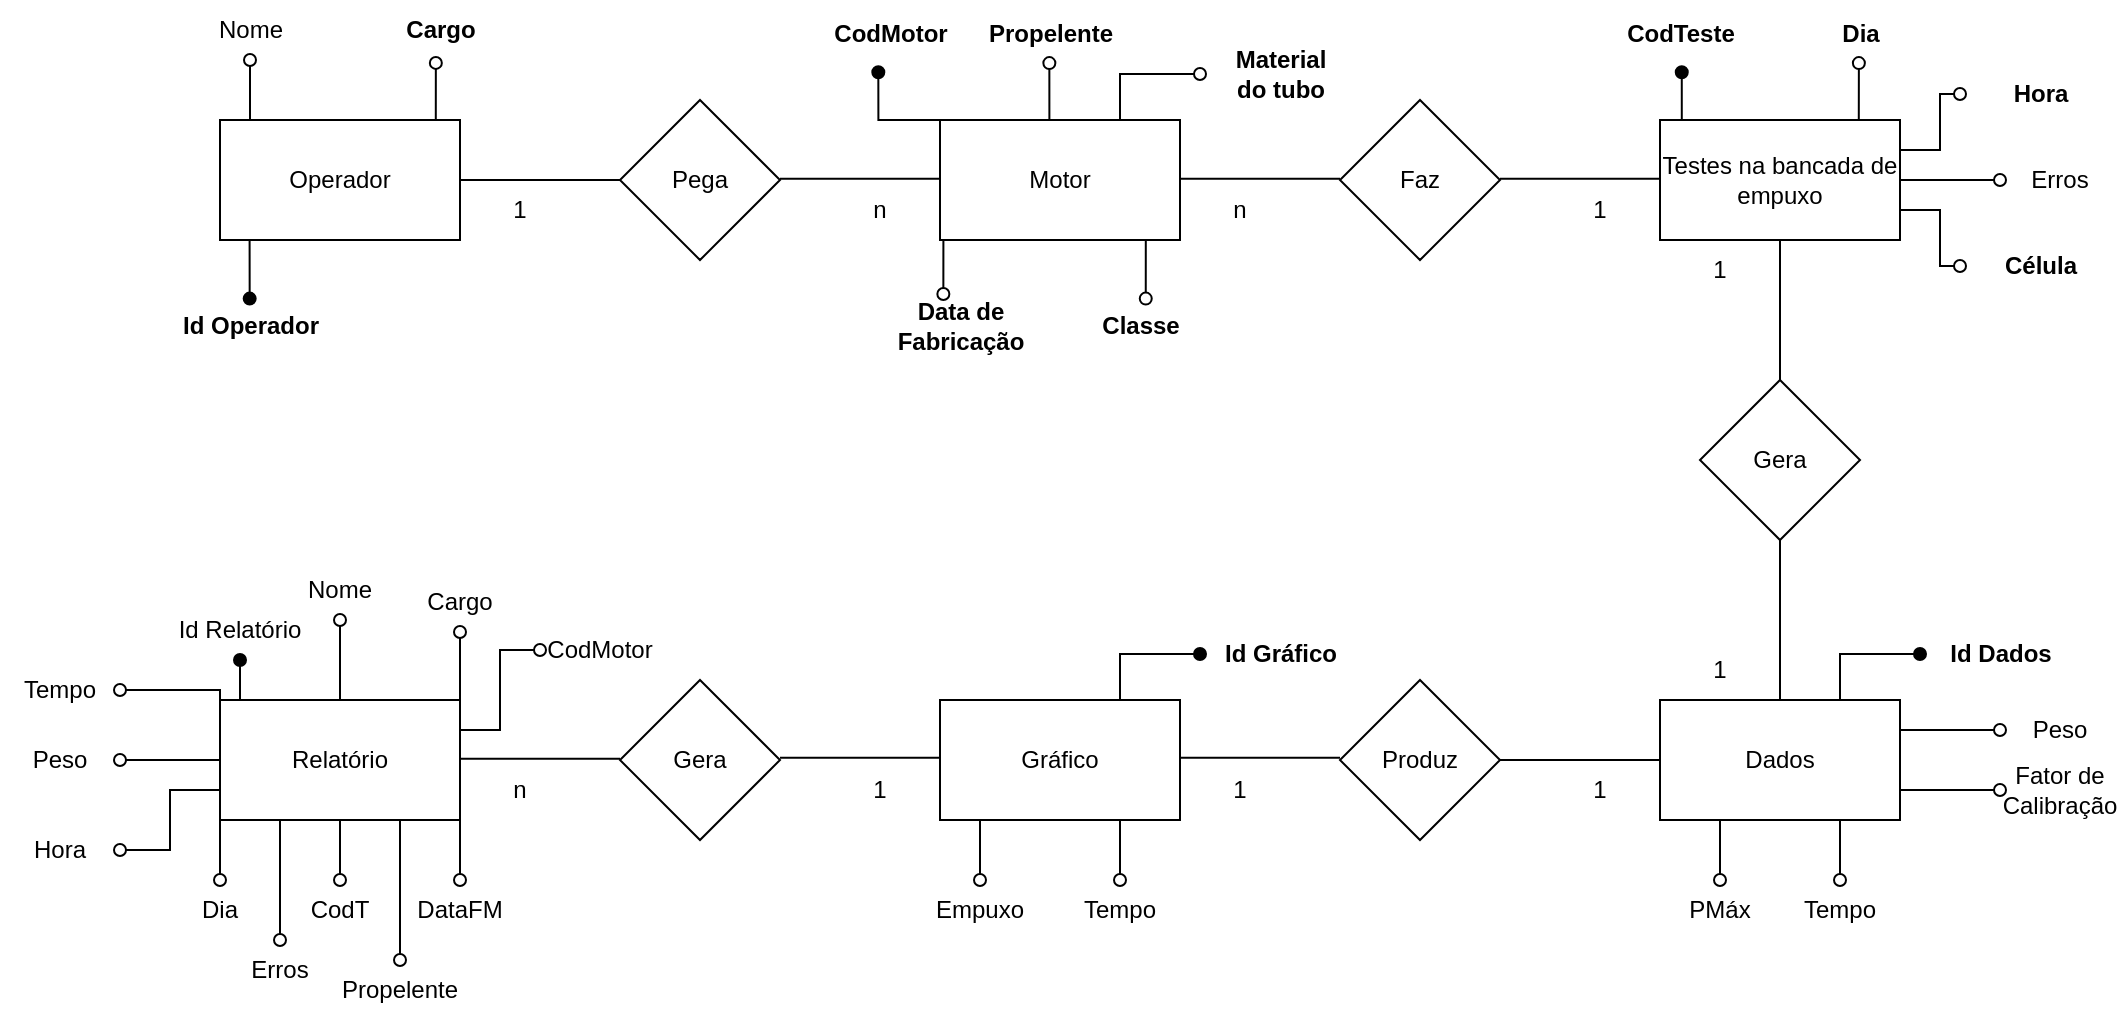 <mxfile version="21.0.7" type="device"><diagram name="Page-1" id="9zQ36o7VcPCeAMFkhz-e"><mxGraphModel dx="1900" dy="545" grid="1" gridSize="10" guides="1" tooltips="1" connect="1" arrows="1" fold="1" page="1" pageScale="1" pageWidth="850" pageHeight="1100" math="0" shadow="0"><root><mxCell id="0"/><mxCell id="1" parent="0"/><mxCell id="m1Lj17-Dzzlbk-t8lDFm-25" style="rounded=0;orthogonalLoop=1;jettySize=auto;html=1;endArrow=oval;endFill=0;" parent="1" edge="1"><mxGeometry relative="1" as="geometry"><mxPoint x="25" y="140" as="targetPoint"/><mxPoint x="25" y="180" as="sourcePoint"/></mxGeometry></mxCell><mxCell id="m1Lj17-Dzzlbk-t8lDFm-48" style="edgeStyle=orthogonalEdgeStyle;rounded=0;orthogonalLoop=1;jettySize=auto;html=1;exitX=0.25;exitY=1;exitDx=0;exitDy=0;entryX=0.498;entryY=-0.027;entryDx=0;entryDy=0;entryPerimeter=0;endArrow=oval;endFill=1;" parent="1" source="m1Lj17-Dzzlbk-t8lDFm-1" target="m1Lj17-Dzzlbk-t8lDFm-47" edge="1"><mxGeometry relative="1" as="geometry"/></mxCell><mxCell id="_v970bKoq1taw9BAe5gU-6" style="edgeStyle=orthogonalEdgeStyle;rounded=0;orthogonalLoop=1;jettySize=auto;html=1;exitX=0.75;exitY=0;exitDx=0;exitDy=0;entryX=0.474;entryY=1.133;entryDx=0;entryDy=0;entryPerimeter=0;endArrow=oval;endFill=0;" parent="1" source="m1Lj17-Dzzlbk-t8lDFm-1" target="m1Lj17-Dzzlbk-t8lDFm-28" edge="1"><mxGeometry relative="1" as="geometry"/></mxCell><mxCell id="m1Lj17-Dzzlbk-t8lDFm-1" value="Operador" style="rounded=0;whiteSpace=wrap;html=1;" parent="1" vertex="1"><mxGeometry x="10" y="170" width="120" height="60" as="geometry"/></mxCell><mxCell id="m1Lj17-Dzzlbk-t8lDFm-2" value="Pega" style="rhombus;whiteSpace=wrap;html=1;" parent="1" vertex="1"><mxGeometry x="210" y="160" width="80" height="80" as="geometry"/></mxCell><mxCell id="m1Lj17-Dzzlbk-t8lDFm-29" style="edgeStyle=orthogonalEdgeStyle;rounded=0;orthogonalLoop=1;jettySize=auto;html=1;exitX=0.25;exitY=0;exitDx=0;exitDy=0;endArrow=oval;endFill=0;entryX=0.496;entryY=1.06;entryDx=0;entryDy=0;entryPerimeter=0;" parent="1" source="m1Lj17-Dzzlbk-t8lDFm-3" target="m1Lj17-Dzzlbk-t8lDFm-30" edge="1"><mxGeometry relative="1" as="geometry"><mxPoint x="400" y="140" as="targetPoint"/></mxGeometry></mxCell><mxCell id="m1Lj17-Dzzlbk-t8lDFm-33" style="edgeStyle=orthogonalEdgeStyle;rounded=0;orthogonalLoop=1;jettySize=auto;html=1;exitX=0.75;exitY=0;exitDx=0;exitDy=0;entryX=0;entryY=0.5;entryDx=0;entryDy=0;endArrow=oval;endFill=0;" parent="1" source="m1Lj17-Dzzlbk-t8lDFm-3" target="m1Lj17-Dzzlbk-t8lDFm-31" edge="1"><mxGeometry relative="1" as="geometry"/></mxCell><mxCell id="m1Lj17-Dzzlbk-t8lDFm-35" style="edgeStyle=orthogonalEdgeStyle;rounded=0;orthogonalLoop=1;jettySize=auto;html=1;exitX=0.25;exitY=1;exitDx=0;exitDy=0;entryX=0.396;entryY=-0.115;entryDx=0;entryDy=0;entryPerimeter=0;endArrow=oval;endFill=0;" parent="1" source="m1Lj17-Dzzlbk-t8lDFm-3" target="m1Lj17-Dzzlbk-t8lDFm-34" edge="1"><mxGeometry relative="1" as="geometry"/></mxCell><mxCell id="m1Lj17-Dzzlbk-t8lDFm-38" style="edgeStyle=orthogonalEdgeStyle;rounded=0;orthogonalLoop=1;jettySize=auto;html=1;exitX=0.75;exitY=1;exitDx=0;exitDy=0;entryX=0.536;entryY=-0.027;entryDx=0;entryDy=0;entryPerimeter=0;endArrow=oval;endFill=0;" parent="1" source="m1Lj17-Dzzlbk-t8lDFm-3" target="m1Lj17-Dzzlbk-t8lDFm-36" edge="1"><mxGeometry relative="1" as="geometry"/></mxCell><mxCell id="m1Lj17-Dzzlbk-t8lDFm-46" style="edgeStyle=orthogonalEdgeStyle;rounded=0;orthogonalLoop=1;jettySize=auto;html=1;exitX=0;exitY=0;exitDx=0;exitDy=0;entryX=0.427;entryY=1.236;entryDx=0;entryDy=0;entryPerimeter=0;endArrow=oval;endFill=1;" parent="1" source="m1Lj17-Dzzlbk-t8lDFm-3" target="m1Lj17-Dzzlbk-t8lDFm-45" edge="1"><mxGeometry relative="1" as="geometry"/></mxCell><mxCell id="m1Lj17-Dzzlbk-t8lDFm-3" value="Motor" style="rounded=0;whiteSpace=wrap;html=1;" parent="1" vertex="1"><mxGeometry x="370" y="170" width="120" height="60" as="geometry"/></mxCell><mxCell id="m1Lj17-Dzzlbk-t8lDFm-4" value="Faz" style="rhombus;whiteSpace=wrap;html=1;" parent="1" vertex="1"><mxGeometry x="570" y="160" width="80" height="80" as="geometry"/></mxCell><mxCell id="m1Lj17-Dzzlbk-t8lDFm-42" style="edgeStyle=orthogonalEdgeStyle;rounded=0;orthogonalLoop=1;jettySize=auto;html=1;exitX=0.25;exitY=0;exitDx=0;exitDy=0;entryX=0.511;entryY=1.236;entryDx=0;entryDy=0;entryPerimeter=0;endArrow=oval;endFill=1;" parent="1" source="m1Lj17-Dzzlbk-t8lDFm-5" target="m1Lj17-Dzzlbk-t8lDFm-39" edge="1"><mxGeometry relative="1" as="geometry"/></mxCell><mxCell id="m1Lj17-Dzzlbk-t8lDFm-43" style="edgeStyle=orthogonalEdgeStyle;rounded=0;orthogonalLoop=1;jettySize=auto;html=1;exitX=0.75;exitY=0;exitDx=0;exitDy=0;entryX=0.493;entryY=1.06;entryDx=0;entryDy=0;entryPerimeter=0;endArrow=oval;endFill=0;" parent="1" source="m1Lj17-Dzzlbk-t8lDFm-5" target="m1Lj17-Dzzlbk-t8lDFm-40" edge="1"><mxGeometry relative="1" as="geometry"/></mxCell><mxCell id="m1Lj17-Dzzlbk-t8lDFm-58" style="edgeStyle=orthogonalEdgeStyle;rounded=0;orthogonalLoop=1;jettySize=auto;html=1;exitX=1;exitY=0.25;exitDx=0;exitDy=0;entryX=0;entryY=0.5;entryDx=0;entryDy=0;endArrow=oval;endFill=0;" parent="1" source="m1Lj17-Dzzlbk-t8lDFm-5" target="m1Lj17-Dzzlbk-t8lDFm-41" edge="1"><mxGeometry relative="1" as="geometry"/></mxCell><mxCell id="_v970bKoq1taw9BAe5gU-20" style="edgeStyle=orthogonalEdgeStyle;rounded=0;orthogonalLoop=1;jettySize=auto;html=1;exitX=1;exitY=0.75;exitDx=0;exitDy=0;entryX=0;entryY=0.5;entryDx=0;entryDy=0;endArrow=oval;endFill=0;" parent="1" source="m1Lj17-Dzzlbk-t8lDFm-5" target="m1Lj17-Dzzlbk-t8lDFm-51" edge="1"><mxGeometry relative="1" as="geometry"><mxPoint x="880" y="215.471" as="targetPoint"/><Array as="points"><mxPoint x="870" y="215"/><mxPoint x="870" y="243"/></Array></mxGeometry></mxCell><mxCell id="NNkuJigLsCKQTz05pJam-2" style="edgeStyle=orthogonalEdgeStyle;rounded=0;orthogonalLoop=1;jettySize=auto;html=1;exitX=1;exitY=0.5;exitDx=0;exitDy=0;entryX=0;entryY=0.5;entryDx=0;entryDy=0;endArrow=oval;endFill=0;" edge="1" parent="1" source="m1Lj17-Dzzlbk-t8lDFm-5" target="NNkuJigLsCKQTz05pJam-1"><mxGeometry relative="1" as="geometry"/></mxCell><mxCell id="m1Lj17-Dzzlbk-t8lDFm-5" value="Testes na bancada de empuxo" style="rounded=0;whiteSpace=wrap;html=1;" parent="1" vertex="1"><mxGeometry x="730" y="170" width="120" height="60" as="geometry"/></mxCell><mxCell id="m1Lj17-Dzzlbk-t8lDFm-6" value="Gera" style="rhombus;whiteSpace=wrap;html=1;" parent="1" vertex="1"><mxGeometry x="750" y="300" width="80" height="80" as="geometry"/></mxCell><mxCell id="m1Lj17-Dzzlbk-t8lDFm-64" style="edgeStyle=orthogonalEdgeStyle;rounded=0;orthogonalLoop=1;jettySize=auto;html=1;exitX=0.75;exitY=0;exitDx=0;exitDy=0;entryX=0;entryY=0.5;entryDx=0;entryDy=0;endArrow=oval;endFill=1;" parent="1" source="m1Lj17-Dzzlbk-t8lDFm-7" target="m1Lj17-Dzzlbk-t8lDFm-65" edge="1"><mxGeometry relative="1" as="geometry"><mxPoint x="820" y="430" as="targetPoint"/></mxGeometry></mxCell><mxCell id="_v970bKoq1taw9BAe5gU-7" style="edgeStyle=orthogonalEdgeStyle;rounded=0;orthogonalLoop=1;jettySize=auto;html=1;exitX=1;exitY=0.25;exitDx=0;exitDy=0;entryX=0;entryY=0.5;entryDx=0;entryDy=0;endArrow=oval;endFill=0;" parent="1" source="m1Lj17-Dzzlbk-t8lDFm-7" target="_v970bKoq1taw9BAe5gU-12" edge="1"><mxGeometry relative="1" as="geometry"><mxPoint x="890" y="475.471" as="targetPoint"/></mxGeometry></mxCell><mxCell id="_v970bKoq1taw9BAe5gU-8" style="edgeStyle=orthogonalEdgeStyle;rounded=0;orthogonalLoop=1;jettySize=auto;html=1;exitX=1;exitY=0.75;exitDx=0;exitDy=0;entryX=0;entryY=0.5;entryDx=0;entryDy=0;endArrow=oval;endFill=0;" parent="1" source="m1Lj17-Dzzlbk-t8lDFm-7" target="_v970bKoq1taw9BAe5gU-13" edge="1"><mxGeometry relative="1" as="geometry"><mxPoint x="890" y="504.882" as="targetPoint"/></mxGeometry></mxCell><mxCell id="_v970bKoq1taw9BAe5gU-10" style="edgeStyle=orthogonalEdgeStyle;rounded=0;orthogonalLoop=1;jettySize=auto;html=1;exitX=0.25;exitY=1;exitDx=0;exitDy=0;endArrow=oval;endFill=0;entryX=0.5;entryY=0;entryDx=0;entryDy=0;" parent="1" source="m1Lj17-Dzzlbk-t8lDFm-7" target="_v970bKoq1taw9BAe5gU-15" edge="1"><mxGeometry relative="1" as="geometry"><mxPoint x="759.706" y="550" as="targetPoint"/></mxGeometry></mxCell><mxCell id="_v970bKoq1taw9BAe5gU-11" style="edgeStyle=orthogonalEdgeStyle;rounded=0;orthogonalLoop=1;jettySize=auto;html=1;exitX=0.75;exitY=1;exitDx=0;exitDy=0;entryX=0.5;entryY=0;entryDx=0;entryDy=0;endArrow=oval;endFill=0;" parent="1" source="m1Lj17-Dzzlbk-t8lDFm-7" target="_v970bKoq1taw9BAe5gU-14" edge="1"><mxGeometry relative="1" as="geometry"><mxPoint x="819.706" y="550" as="targetPoint"/></mxGeometry></mxCell><mxCell id="m1Lj17-Dzzlbk-t8lDFm-7" value="Dados" style="rounded=0;whiteSpace=wrap;html=1;" parent="1" vertex="1"><mxGeometry x="730" y="460" width="120" height="60" as="geometry"/></mxCell><mxCell id="m1Lj17-Dzzlbk-t8lDFm-8" value="Produz" style="rhombus;whiteSpace=wrap;html=1;" parent="1" vertex="1"><mxGeometry x="570" y="450" width="80" height="80" as="geometry"/></mxCell><mxCell id="m1Lj17-Dzzlbk-t8lDFm-67" style="edgeStyle=orthogonalEdgeStyle;rounded=0;orthogonalLoop=1;jettySize=auto;html=1;exitX=0.75;exitY=0;exitDx=0;exitDy=0;entryX=0;entryY=0.5;entryDx=0;entryDy=0;endArrow=oval;endFill=1;" parent="1" source="m1Lj17-Dzzlbk-t8lDFm-16" target="m1Lj17-Dzzlbk-t8lDFm-66" edge="1"><mxGeometry relative="1" as="geometry"><mxPoint x="460" y="430" as="targetPoint"/></mxGeometry></mxCell><mxCell id="_v970bKoq1taw9BAe5gU-2" style="edgeStyle=orthogonalEdgeStyle;rounded=0;orthogonalLoop=1;jettySize=auto;html=1;exitX=0.75;exitY=1;exitDx=0;exitDy=0;entryX=0.5;entryY=0;entryDx=0;entryDy=0;endArrow=oval;endFill=0;" parent="1" source="m1Lj17-Dzzlbk-t8lDFm-16" target="_v970bKoq1taw9BAe5gU-5" edge="1"><mxGeometry relative="1" as="geometry"><mxPoint x="459.706" y="550" as="targetPoint"/></mxGeometry></mxCell><mxCell id="_v970bKoq1taw9BAe5gU-3" style="edgeStyle=orthogonalEdgeStyle;rounded=0;orthogonalLoop=1;jettySize=auto;html=1;exitX=0.25;exitY=1;exitDx=0;exitDy=0;entryX=0.5;entryY=0;entryDx=0;entryDy=0;endArrow=oval;endFill=0;" parent="1" source="m1Lj17-Dzzlbk-t8lDFm-16" target="_v970bKoq1taw9BAe5gU-4" edge="1"><mxGeometry relative="1" as="geometry"><mxPoint x="399.706" y="550" as="targetPoint"/></mxGeometry></mxCell><mxCell id="m1Lj17-Dzzlbk-t8lDFm-16" value="Gráfico" style="rounded=0;whiteSpace=wrap;html=1;" parent="1" vertex="1"><mxGeometry x="370" y="460" width="120" height="60" as="geometry"/></mxCell><mxCell id="m1Lj17-Dzzlbk-t8lDFm-26" value="Nome" style="text;html=1;align=center;verticalAlign=middle;resizable=0;points=[];autosize=1;strokeColor=none;fillColor=none;" parent="1" vertex="1"><mxGeometry x="-5" y="110" width="60" height="30" as="geometry"/></mxCell><mxCell id="m1Lj17-Dzzlbk-t8lDFm-28" value="Cargo" style="text;align=center;fontStyle=1;verticalAlign=middle;spacingLeft=3;spacingRight=3;strokeColor=none;rotatable=0;points=[[0,0.5],[1,0.5]];portConstraint=eastwest;html=1;" parent="1" vertex="1"><mxGeometry x="80" y="112" width="80" height="26" as="geometry"/></mxCell><mxCell id="m1Lj17-Dzzlbk-t8lDFm-30" value="Propelente" style="text;align=center;fontStyle=1;verticalAlign=middle;spacingLeft=3;spacingRight=3;strokeColor=none;rotatable=0;points=[[0,0.5],[1,0.5]];portConstraint=eastwest;html=1;" parent="1" vertex="1"><mxGeometry x="385" y="114" width="80" height="26" as="geometry"/></mxCell><mxCell id="m1Lj17-Dzzlbk-t8lDFm-31" value="Material&lt;br&gt;do tubo" style="text;align=center;fontStyle=1;verticalAlign=middle;spacingLeft=3;spacingRight=3;strokeColor=none;rotatable=0;points=[[0,0.5],[1,0.5]];portConstraint=eastwest;html=1;" parent="1" vertex="1"><mxGeometry x="500" y="134" width="80" height="26" as="geometry"/></mxCell><mxCell id="m1Lj17-Dzzlbk-t8lDFm-34" value="Data de&lt;br&gt;Fabricação" style="text;align=center;fontStyle=1;verticalAlign=middle;spacingLeft=3;spacingRight=3;strokeColor=none;rotatable=0;points=[[0,0.5],[1,0.5]];portConstraint=eastwest;html=1;" parent="1" vertex="1"><mxGeometry x="340" y="260" width="80" height="26" as="geometry"/></mxCell><mxCell id="m1Lj17-Dzzlbk-t8lDFm-36" value="Classe" style="text;align=center;fontStyle=1;verticalAlign=middle;spacingLeft=3;spacingRight=3;strokeColor=none;rotatable=0;points=[[0,0.5],[1,0.5]];portConstraint=eastwest;html=1;" parent="1" vertex="1"><mxGeometry x="430" y="260" width="80" height="26" as="geometry"/></mxCell><mxCell id="m1Lj17-Dzzlbk-t8lDFm-39" value="CodTeste" style="text;align=center;fontStyle=1;verticalAlign=middle;spacingLeft=3;spacingRight=3;strokeColor=none;rotatable=0;points=[[0,0.5],[1,0.5]];portConstraint=eastwest;html=1;" parent="1" vertex="1"><mxGeometry x="700" y="114" width="80" height="26" as="geometry"/></mxCell><mxCell id="m1Lj17-Dzzlbk-t8lDFm-40" value="Dia" style="text;align=center;fontStyle=1;verticalAlign=middle;spacingLeft=3;spacingRight=3;strokeColor=none;rotatable=0;points=[[0,0.5],[1,0.5]];portConstraint=eastwest;html=1;" parent="1" vertex="1"><mxGeometry x="790" y="114" width="80" height="26" as="geometry"/></mxCell><mxCell id="m1Lj17-Dzzlbk-t8lDFm-41" value="Hora" style="text;align=center;fontStyle=1;verticalAlign=middle;spacingLeft=3;spacingRight=3;strokeColor=none;rotatable=0;points=[[0,0.5],[1,0.5]];portConstraint=eastwest;html=1;" parent="1" vertex="1"><mxGeometry x="880" y="144" width="80" height="26" as="geometry"/></mxCell><mxCell id="m1Lj17-Dzzlbk-t8lDFm-45" value="CodMotor" style="text;align=center;fontStyle=1;verticalAlign=middle;spacingLeft=3;spacingRight=3;strokeColor=none;rotatable=0;points=[[0,0.5],[1,0.5]];portConstraint=eastwest;html=1;" parent="1" vertex="1"><mxGeometry x="305" y="114" width="80" height="26" as="geometry"/></mxCell><mxCell id="m1Lj17-Dzzlbk-t8lDFm-47" value="Id Operador" style="text;align=center;fontStyle=1;verticalAlign=middle;spacingLeft=3;spacingRight=3;strokeColor=none;rotatable=0;points=[[0,0.5],[1,0.5]];portConstraint=eastwest;html=1;" parent="1" vertex="1"><mxGeometry x="-15" y="260" width="80" height="26" as="geometry"/></mxCell><mxCell id="m1Lj17-Dzzlbk-t8lDFm-51" value="Célula" style="text;align=center;fontStyle=1;verticalAlign=middle;spacingLeft=3;spacingRight=3;strokeColor=none;rotatable=0;points=[[0,0.5],[1,0.5]];portConstraint=eastwest;html=1;" parent="1" vertex="1"><mxGeometry x="880" y="230" width="80" height="26" as="geometry"/></mxCell><mxCell id="m1Lj17-Dzzlbk-t8lDFm-65" value="Id Dados" style="text;align=center;fontStyle=1;verticalAlign=middle;spacingLeft=3;spacingRight=3;strokeColor=none;rotatable=0;points=[[0,0.5],[1,0.5]];portConstraint=eastwest;html=1;" parent="1" vertex="1"><mxGeometry x="860" y="424" width="80" height="26" as="geometry"/></mxCell><mxCell id="m1Lj17-Dzzlbk-t8lDFm-66" value="Id Gráfico" style="text;align=center;fontStyle=1;verticalAlign=middle;spacingLeft=3;spacingRight=3;strokeColor=none;rotatable=0;points=[[0,0.5],[1,0.5]];portConstraint=eastwest;html=1;" parent="1" vertex="1"><mxGeometry x="500" y="424" width="80" height="26" as="geometry"/></mxCell><mxCell id="-b8WIaPgpdhjZlqcGSRh-1" value="Gera" style="rhombus;whiteSpace=wrap;html=1;" parent="1" vertex="1"><mxGeometry x="210" y="450" width="80" height="80" as="geometry"/></mxCell><mxCell id="-b8WIaPgpdhjZlqcGSRh-5" style="edgeStyle=orthogonalEdgeStyle;rounded=0;orthogonalLoop=1;jettySize=auto;html=1;exitX=0;exitY=0;exitDx=0;exitDy=0;endArrow=oval;endFill=1;entryX=0.5;entryY=1;entryDx=0;entryDy=0;" parent="1" source="-b8WIaPgpdhjZlqcGSRh-3" target="-b8WIaPgpdhjZlqcGSRh-16" edge="1"><mxGeometry relative="1" as="geometry"><mxPoint x="10.294" y="430" as="targetPoint"/></mxGeometry></mxCell><mxCell id="-b8WIaPgpdhjZlqcGSRh-6" style="edgeStyle=orthogonalEdgeStyle;rounded=0;orthogonalLoop=1;jettySize=auto;html=1;exitX=0.5;exitY=0;exitDx=0;exitDy=0;endArrow=oval;endFill=0;entryX=0.5;entryY=1;entryDx=0;entryDy=0;" parent="1" source="-b8WIaPgpdhjZlqcGSRh-3" target="-b8WIaPgpdhjZlqcGSRh-17" edge="1"><mxGeometry relative="1" as="geometry"><mxPoint x="70.294" y="430" as="targetPoint"/></mxGeometry></mxCell><mxCell id="-b8WIaPgpdhjZlqcGSRh-7" style="edgeStyle=orthogonalEdgeStyle;rounded=0;orthogonalLoop=1;jettySize=auto;html=1;exitX=1;exitY=0;exitDx=0;exitDy=0;endArrow=oval;endFill=0;entryX=0.5;entryY=1;entryDx=0;entryDy=0;" parent="1" source="-b8WIaPgpdhjZlqcGSRh-3" target="-b8WIaPgpdhjZlqcGSRh-18" edge="1"><mxGeometry relative="1" as="geometry"><mxPoint x="130.294" y="430" as="targetPoint"/></mxGeometry></mxCell><mxCell id="-b8WIaPgpdhjZlqcGSRh-8" style="edgeStyle=orthogonalEdgeStyle;rounded=0;orthogonalLoop=1;jettySize=auto;html=1;exitX=1;exitY=1;exitDx=0;exitDy=0;endArrow=oval;endFill=0;entryX=0.5;entryY=0;entryDx=0;entryDy=0;" parent="1" source="-b8WIaPgpdhjZlqcGSRh-3" target="-b8WIaPgpdhjZlqcGSRh-21" edge="1"><mxGeometry relative="1" as="geometry"><mxPoint x="130.294" y="550" as="targetPoint"/></mxGeometry></mxCell><mxCell id="-b8WIaPgpdhjZlqcGSRh-9" style="edgeStyle=orthogonalEdgeStyle;rounded=0;orthogonalLoop=1;jettySize=auto;html=1;exitX=0.5;exitY=1;exitDx=0;exitDy=0;endArrow=oval;endFill=0;entryX=0.5;entryY=0;entryDx=0;entryDy=0;" parent="1" source="-b8WIaPgpdhjZlqcGSRh-3" target="-b8WIaPgpdhjZlqcGSRh-22" edge="1"><mxGeometry relative="1" as="geometry"><mxPoint x="70.294" y="550" as="targetPoint"/></mxGeometry></mxCell><mxCell id="-b8WIaPgpdhjZlqcGSRh-10" style="edgeStyle=orthogonalEdgeStyle;rounded=0;orthogonalLoop=1;jettySize=auto;html=1;exitX=0;exitY=1;exitDx=0;exitDy=0;endArrow=oval;endFill=0;entryX=0.5;entryY=0;entryDx=0;entryDy=0;" parent="1" source="-b8WIaPgpdhjZlqcGSRh-3" target="-b8WIaPgpdhjZlqcGSRh-23" edge="1"><mxGeometry relative="1" as="geometry"><mxPoint x="10.294" y="550" as="targetPoint"/></mxGeometry></mxCell><mxCell id="-b8WIaPgpdhjZlqcGSRh-11" style="edgeStyle=orthogonalEdgeStyle;rounded=0;orthogonalLoop=1;jettySize=auto;html=1;exitX=0;exitY=0;exitDx=0;exitDy=0;endArrow=oval;endFill=0;entryX=1;entryY=0.5;entryDx=0;entryDy=0;" parent="1" source="-b8WIaPgpdhjZlqcGSRh-3" target="-b8WIaPgpdhjZlqcGSRh-30" edge="1"><mxGeometry relative="1" as="geometry"><mxPoint x="-20" y="460.176" as="targetPoint"/><Array as="points"><mxPoint x="10" y="455"/></Array></mxGeometry></mxCell><mxCell id="-b8WIaPgpdhjZlqcGSRh-28" style="edgeStyle=orthogonalEdgeStyle;rounded=0;orthogonalLoop=1;jettySize=auto;html=1;exitX=0;exitY=0.75;exitDx=0;exitDy=0;entryX=1;entryY=0.5;entryDx=0;entryDy=0;endArrow=oval;endFill=0;" parent="1" source="-b8WIaPgpdhjZlqcGSRh-3" target="-b8WIaPgpdhjZlqcGSRh-25" edge="1"><mxGeometry relative="1" as="geometry"/></mxCell><mxCell id="_v970bKoq1taw9BAe5gU-17" style="edgeStyle=orthogonalEdgeStyle;rounded=0;orthogonalLoop=1;jettySize=auto;html=1;exitX=1;exitY=0.25;exitDx=0;exitDy=0;entryX=0;entryY=0.5;entryDx=0;entryDy=0;endArrow=oval;endFill=0;" parent="1" source="-b8WIaPgpdhjZlqcGSRh-3" target="-b8WIaPgpdhjZlqcGSRh-19" edge="1"><mxGeometry relative="1" as="geometry"><mxPoint x="160" y="475.471" as="targetPoint"/></mxGeometry></mxCell><mxCell id="_v970bKoq1taw9BAe5gU-18" style="edgeStyle=orthogonalEdgeStyle;rounded=0;orthogonalLoop=1;jettySize=auto;html=1;exitX=0.75;exitY=1;exitDx=0;exitDy=0;entryX=0.5;entryY=0;entryDx=0;entryDy=0;endArrow=oval;endFill=0;" parent="1" source="-b8WIaPgpdhjZlqcGSRh-3" target="-b8WIaPgpdhjZlqcGSRh-20" edge="1"><mxGeometry relative="1" as="geometry"><mxPoint x="180" y="504.882" as="targetPoint"/></mxGeometry></mxCell><mxCell id="_v970bKoq1taw9BAe5gU-19" style="edgeStyle=orthogonalEdgeStyle;rounded=0;orthogonalLoop=1;jettySize=auto;html=1;exitX=0;exitY=0.5;exitDx=0;exitDy=0;entryX=1;entryY=0.5;entryDx=0;entryDy=0;endArrow=oval;endFill=0;" parent="1" source="-b8WIaPgpdhjZlqcGSRh-3" target="-b8WIaPgpdhjZlqcGSRh-29" edge="1"><mxGeometry relative="1" as="geometry"/></mxCell><mxCell id="NNkuJigLsCKQTz05pJam-4" style="edgeStyle=orthogonalEdgeStyle;rounded=0;orthogonalLoop=1;jettySize=auto;html=1;exitX=0.25;exitY=1;exitDx=0;exitDy=0;entryX=0.5;entryY=0;entryDx=0;entryDy=0;endArrow=oval;endFill=0;" edge="1" parent="1" source="-b8WIaPgpdhjZlqcGSRh-3" target="NNkuJigLsCKQTz05pJam-3"><mxGeometry relative="1" as="geometry"/></mxCell><mxCell id="-b8WIaPgpdhjZlqcGSRh-3" value="Relatório" style="rounded=0;whiteSpace=wrap;html=1;" parent="1" vertex="1"><mxGeometry x="10" y="460" width="120" height="60" as="geometry"/></mxCell><mxCell id="-b8WIaPgpdhjZlqcGSRh-16" value="Id Relatório" style="text;html=1;strokeColor=none;fillColor=none;align=center;verticalAlign=middle;whiteSpace=wrap;rounded=0;" parent="1" vertex="1"><mxGeometry x="-15" y="410" width="70" height="30" as="geometry"/></mxCell><mxCell id="-b8WIaPgpdhjZlqcGSRh-17" value="Nome" style="text;html=1;strokeColor=none;fillColor=none;align=center;verticalAlign=middle;whiteSpace=wrap;rounded=0;" parent="1" vertex="1"><mxGeometry x="40" y="390" width="60" height="30" as="geometry"/></mxCell><mxCell id="-b8WIaPgpdhjZlqcGSRh-18" value="Cargo" style="text;html=1;strokeColor=none;fillColor=none;align=center;verticalAlign=middle;whiteSpace=wrap;rounded=0;" parent="1" vertex="1"><mxGeometry x="100" y="396" width="60" height="30" as="geometry"/></mxCell><mxCell id="-b8WIaPgpdhjZlqcGSRh-19" value="CodMotor" style="text;html=1;strokeColor=none;fillColor=none;align=center;verticalAlign=middle;whiteSpace=wrap;rounded=0;" parent="1" vertex="1"><mxGeometry x="170" y="420" width="60" height="30" as="geometry"/></mxCell><mxCell id="-b8WIaPgpdhjZlqcGSRh-20" value="Propelente" style="text;html=1;strokeColor=none;fillColor=none;align=center;verticalAlign=middle;whiteSpace=wrap;rounded=0;" parent="1" vertex="1"><mxGeometry x="70" y="590" width="60" height="30" as="geometry"/></mxCell><mxCell id="-b8WIaPgpdhjZlqcGSRh-21" value="DataFM" style="text;html=1;strokeColor=none;fillColor=none;align=center;verticalAlign=middle;whiteSpace=wrap;rounded=0;" parent="1" vertex="1"><mxGeometry x="100" y="550" width="60" height="30" as="geometry"/></mxCell><mxCell id="-b8WIaPgpdhjZlqcGSRh-22" value="CodT" style="text;html=1;strokeColor=none;fillColor=none;align=center;verticalAlign=middle;whiteSpace=wrap;rounded=0;" parent="1" vertex="1"><mxGeometry x="40" y="550" width="60" height="30" as="geometry"/></mxCell><mxCell id="-b8WIaPgpdhjZlqcGSRh-23" value="Dia" style="text;html=1;strokeColor=none;fillColor=none;align=center;verticalAlign=middle;whiteSpace=wrap;rounded=0;" parent="1" vertex="1"><mxGeometry x="-20" y="550" width="60" height="30" as="geometry"/></mxCell><mxCell id="-b8WIaPgpdhjZlqcGSRh-25" value="Hora" style="text;html=1;strokeColor=none;fillColor=none;align=center;verticalAlign=middle;whiteSpace=wrap;rounded=0;" parent="1" vertex="1"><mxGeometry x="-100" y="520" width="60" height="30" as="geometry"/></mxCell><mxCell id="-b8WIaPgpdhjZlqcGSRh-29" value="Peso" style="text;html=1;strokeColor=none;fillColor=none;align=center;verticalAlign=middle;whiteSpace=wrap;rounded=0;" parent="1" vertex="1"><mxGeometry x="-100" y="475" width="60" height="30" as="geometry"/></mxCell><mxCell id="-b8WIaPgpdhjZlqcGSRh-30" value="Tempo" style="text;html=1;strokeColor=none;fillColor=none;align=center;verticalAlign=middle;whiteSpace=wrap;rounded=0;" parent="1" vertex="1"><mxGeometry x="-100" y="440" width="60" height="30" as="geometry"/></mxCell><mxCell id="_v970bKoq1taw9BAe5gU-4" value="Empuxo" style="text;html=1;strokeColor=none;fillColor=none;align=center;verticalAlign=middle;whiteSpace=wrap;rounded=0;" parent="1" vertex="1"><mxGeometry x="360" y="550" width="60" height="30" as="geometry"/></mxCell><mxCell id="_v970bKoq1taw9BAe5gU-5" value="Tempo" style="text;html=1;strokeColor=none;fillColor=none;align=center;verticalAlign=middle;whiteSpace=wrap;rounded=0;" parent="1" vertex="1"><mxGeometry x="430" y="550" width="60" height="30" as="geometry"/></mxCell><mxCell id="_v970bKoq1taw9BAe5gU-12" value="Peso" style="text;html=1;strokeColor=none;fillColor=none;align=center;verticalAlign=middle;whiteSpace=wrap;rounded=0;" parent="1" vertex="1"><mxGeometry x="900" y="460" width="60" height="30" as="geometry"/></mxCell><mxCell id="_v970bKoq1taw9BAe5gU-13" value="Fator de&lt;br&gt;Calibração" style="text;html=1;strokeColor=none;fillColor=none;align=center;verticalAlign=middle;whiteSpace=wrap;rounded=0;" parent="1" vertex="1"><mxGeometry x="900" y="490" width="60" height="30" as="geometry"/></mxCell><mxCell id="_v970bKoq1taw9BAe5gU-14" value="Tempo" style="text;html=1;strokeColor=none;fillColor=none;align=center;verticalAlign=middle;whiteSpace=wrap;rounded=0;" parent="1" vertex="1"><mxGeometry x="790" y="550" width="60" height="30" as="geometry"/></mxCell><mxCell id="_v970bKoq1taw9BAe5gU-15" value="PMáx" style="text;html=1;strokeColor=none;fillColor=none;align=center;verticalAlign=middle;whiteSpace=wrap;rounded=0;" parent="1" vertex="1"><mxGeometry x="730" y="550" width="60" height="30" as="geometry"/></mxCell><mxCell id="64kuUO6e5jY4n_71FwKE-4" value="" style="endArrow=none;html=1;rounded=0;exitX=1;exitY=0.5;exitDx=0;exitDy=0;entryX=0;entryY=0.5;entryDx=0;entryDy=0;" parent="1" source="m1Lj17-Dzzlbk-t8lDFm-1" target="m1Lj17-Dzzlbk-t8lDFm-2" edge="1"><mxGeometry width="50" height="50" relative="1" as="geometry"><mxPoint x="140" y="210" as="sourcePoint"/><mxPoint x="190" y="160" as="targetPoint"/></mxGeometry></mxCell><mxCell id="64kuUO6e5jY4n_71FwKE-5" value="" style="endArrow=none;html=1;rounded=0;exitX=1;exitY=0.5;exitDx=0;exitDy=0;entryX=0;entryY=0.5;entryDx=0;entryDy=0;" parent="1" edge="1"><mxGeometry width="50" height="50" relative="1" as="geometry"><mxPoint x="290" y="199.41" as="sourcePoint"/><mxPoint x="370" y="199.41" as="targetPoint"/><Array as="points"><mxPoint x="330" y="199.41"/></Array></mxGeometry></mxCell><mxCell id="64kuUO6e5jY4n_71FwKE-6" value="" style="endArrow=none;html=1;rounded=0;exitX=1;exitY=0.5;exitDx=0;exitDy=0;entryX=0;entryY=0.5;entryDx=0;entryDy=0;" parent="1" edge="1"><mxGeometry width="50" height="50" relative="1" as="geometry"><mxPoint x="490" y="199.41" as="sourcePoint"/><mxPoint x="570" y="199.41" as="targetPoint"/></mxGeometry></mxCell><mxCell id="64kuUO6e5jY4n_71FwKE-7" value="" style="endArrow=none;html=1;rounded=0;exitX=1;exitY=0.5;exitDx=0;exitDy=0;entryX=0;entryY=0.5;entryDx=0;entryDy=0;" parent="1" edge="1"><mxGeometry width="50" height="50" relative="1" as="geometry"><mxPoint x="650" y="199.41" as="sourcePoint"/><mxPoint x="730" y="199.41" as="targetPoint"/></mxGeometry></mxCell><mxCell id="64kuUO6e5jY4n_71FwKE-8" value="" style="endArrow=none;html=1;rounded=0;exitX=0.5;exitY=1;exitDx=0;exitDy=0;entryX=0.5;entryY=0;entryDx=0;entryDy=0;" parent="1" source="m1Lj17-Dzzlbk-t8lDFm-5" target="m1Lj17-Dzzlbk-t8lDFm-6" edge="1"><mxGeometry width="50" height="50" relative="1" as="geometry"><mxPoint x="650" y="286" as="sourcePoint"/><mxPoint x="730" y="286" as="targetPoint"/></mxGeometry></mxCell><mxCell id="64kuUO6e5jY4n_71FwKE-9" value="" style="endArrow=none;html=1;rounded=0;exitX=0.5;exitY=0;exitDx=0;exitDy=0;entryX=0.5;entryY=1;entryDx=0;entryDy=0;" parent="1" source="m1Lj17-Dzzlbk-t8lDFm-7" target="m1Lj17-Dzzlbk-t8lDFm-6" edge="1"><mxGeometry width="50" height="50" relative="1" as="geometry"><mxPoint x="650" y="394" as="sourcePoint"/><mxPoint x="730" y="394" as="targetPoint"/></mxGeometry></mxCell><mxCell id="64kuUO6e5jY4n_71FwKE-10" value="" style="endArrow=none;html=1;rounded=0;exitX=1;exitY=0.5;exitDx=0;exitDy=0;entryX=0;entryY=0.5;entryDx=0;entryDy=0;" parent="1" edge="1"><mxGeometry width="50" height="50" relative="1" as="geometry"><mxPoint x="650" y="490" as="sourcePoint"/><mxPoint x="730" y="490" as="targetPoint"/></mxGeometry></mxCell><mxCell id="64kuUO6e5jY4n_71FwKE-11" value="" style="endArrow=none;html=1;rounded=0;exitX=1;exitY=0.5;exitDx=0;exitDy=0;entryX=0;entryY=0.5;entryDx=0;entryDy=0;" parent="1" edge="1"><mxGeometry width="50" height="50" relative="1" as="geometry"><mxPoint x="130" y="489.41" as="sourcePoint"/><mxPoint x="210" y="489.41" as="targetPoint"/></mxGeometry></mxCell><mxCell id="64kuUO6e5jY4n_71FwKE-12" value="" style="endArrow=none;html=1;rounded=0;exitX=1;exitY=0.5;exitDx=0;exitDy=0;entryX=0;entryY=0.5;entryDx=0;entryDy=0;" parent="1" edge="1"><mxGeometry width="50" height="50" relative="1" as="geometry"><mxPoint x="290" y="488.82" as="sourcePoint"/><mxPoint x="370" y="488.82" as="targetPoint"/></mxGeometry></mxCell><mxCell id="64kuUO6e5jY4n_71FwKE-13" value="" style="endArrow=none;html=1;rounded=0;exitX=1;exitY=0.5;exitDx=0;exitDy=0;entryX=0;entryY=0.5;entryDx=0;entryDy=0;" parent="1" edge="1"><mxGeometry width="50" height="50" relative="1" as="geometry"><mxPoint x="490" y="488.82" as="sourcePoint"/><mxPoint x="570" y="488.82" as="targetPoint"/></mxGeometry></mxCell><mxCell id="64kuUO6e5jY4n_71FwKE-14" value="1" style="text;html=1;strokeColor=none;fillColor=none;align=center;verticalAlign=middle;whiteSpace=wrap;rounded=0;" parent="1" vertex="1"><mxGeometry x="130" y="200" width="60" height="30" as="geometry"/></mxCell><mxCell id="64kuUO6e5jY4n_71FwKE-15" value="n" style="text;html=1;strokeColor=none;fillColor=none;align=center;verticalAlign=middle;whiteSpace=wrap;rounded=0;" parent="1" vertex="1"><mxGeometry x="310" y="200" width="60" height="30" as="geometry"/></mxCell><mxCell id="64kuUO6e5jY4n_71FwKE-16" value="n" style="text;html=1;strokeColor=none;fillColor=none;align=center;verticalAlign=middle;whiteSpace=wrap;rounded=0;" parent="1" vertex="1"><mxGeometry x="490" y="200" width="60" height="30" as="geometry"/></mxCell><mxCell id="64kuUO6e5jY4n_71FwKE-17" value="1" style="text;html=1;strokeColor=none;fillColor=none;align=center;verticalAlign=middle;whiteSpace=wrap;rounded=0;" parent="1" vertex="1"><mxGeometry x="670" y="200" width="60" height="30" as="geometry"/></mxCell><mxCell id="64kuUO6e5jY4n_71FwKE-18" value="1" style="text;html=1;strokeColor=none;fillColor=none;align=center;verticalAlign=middle;whiteSpace=wrap;rounded=0;" parent="1" vertex="1"><mxGeometry x="730" y="430" width="60" height="30" as="geometry"/></mxCell><mxCell id="64kuUO6e5jY4n_71FwKE-19" value="1" style="text;html=1;strokeColor=none;fillColor=none;align=center;verticalAlign=middle;whiteSpace=wrap;rounded=0;" parent="1" vertex="1"><mxGeometry x="730" y="230" width="60" height="30" as="geometry"/></mxCell><mxCell id="64kuUO6e5jY4n_71FwKE-20" value="1" style="text;html=1;strokeColor=none;fillColor=none;align=center;verticalAlign=middle;whiteSpace=wrap;rounded=0;" parent="1" vertex="1"><mxGeometry x="490" y="490" width="60" height="30" as="geometry"/></mxCell><mxCell id="64kuUO6e5jY4n_71FwKE-21" value="1" style="text;html=1;strokeColor=none;fillColor=none;align=center;verticalAlign=middle;whiteSpace=wrap;rounded=0;" parent="1" vertex="1"><mxGeometry x="670" y="490" width="60" height="30" as="geometry"/></mxCell><mxCell id="64kuUO6e5jY4n_71FwKE-22" value="n" style="text;html=1;strokeColor=none;fillColor=none;align=center;verticalAlign=middle;whiteSpace=wrap;rounded=0;" parent="1" vertex="1"><mxGeometry x="130" y="490" width="60" height="30" as="geometry"/></mxCell><mxCell id="64kuUO6e5jY4n_71FwKE-23" value="1" style="text;html=1;strokeColor=none;fillColor=none;align=center;verticalAlign=middle;whiteSpace=wrap;rounded=0;" parent="1" vertex="1"><mxGeometry x="310" y="490" width="60" height="30" as="geometry"/></mxCell><mxCell id="NNkuJigLsCKQTz05pJam-1" value="Erros" style="text;html=1;strokeColor=none;fillColor=none;align=center;verticalAlign=middle;whiteSpace=wrap;rounded=0;" vertex="1" parent="1"><mxGeometry x="900" y="185" width="60" height="30" as="geometry"/></mxCell><mxCell id="NNkuJigLsCKQTz05pJam-3" value="Erros" style="text;html=1;strokeColor=none;fillColor=none;align=center;verticalAlign=middle;whiteSpace=wrap;rounded=0;" vertex="1" parent="1"><mxGeometry x="10" y="580" width="60" height="30" as="geometry"/></mxCell></root></mxGraphModel></diagram></mxfile>